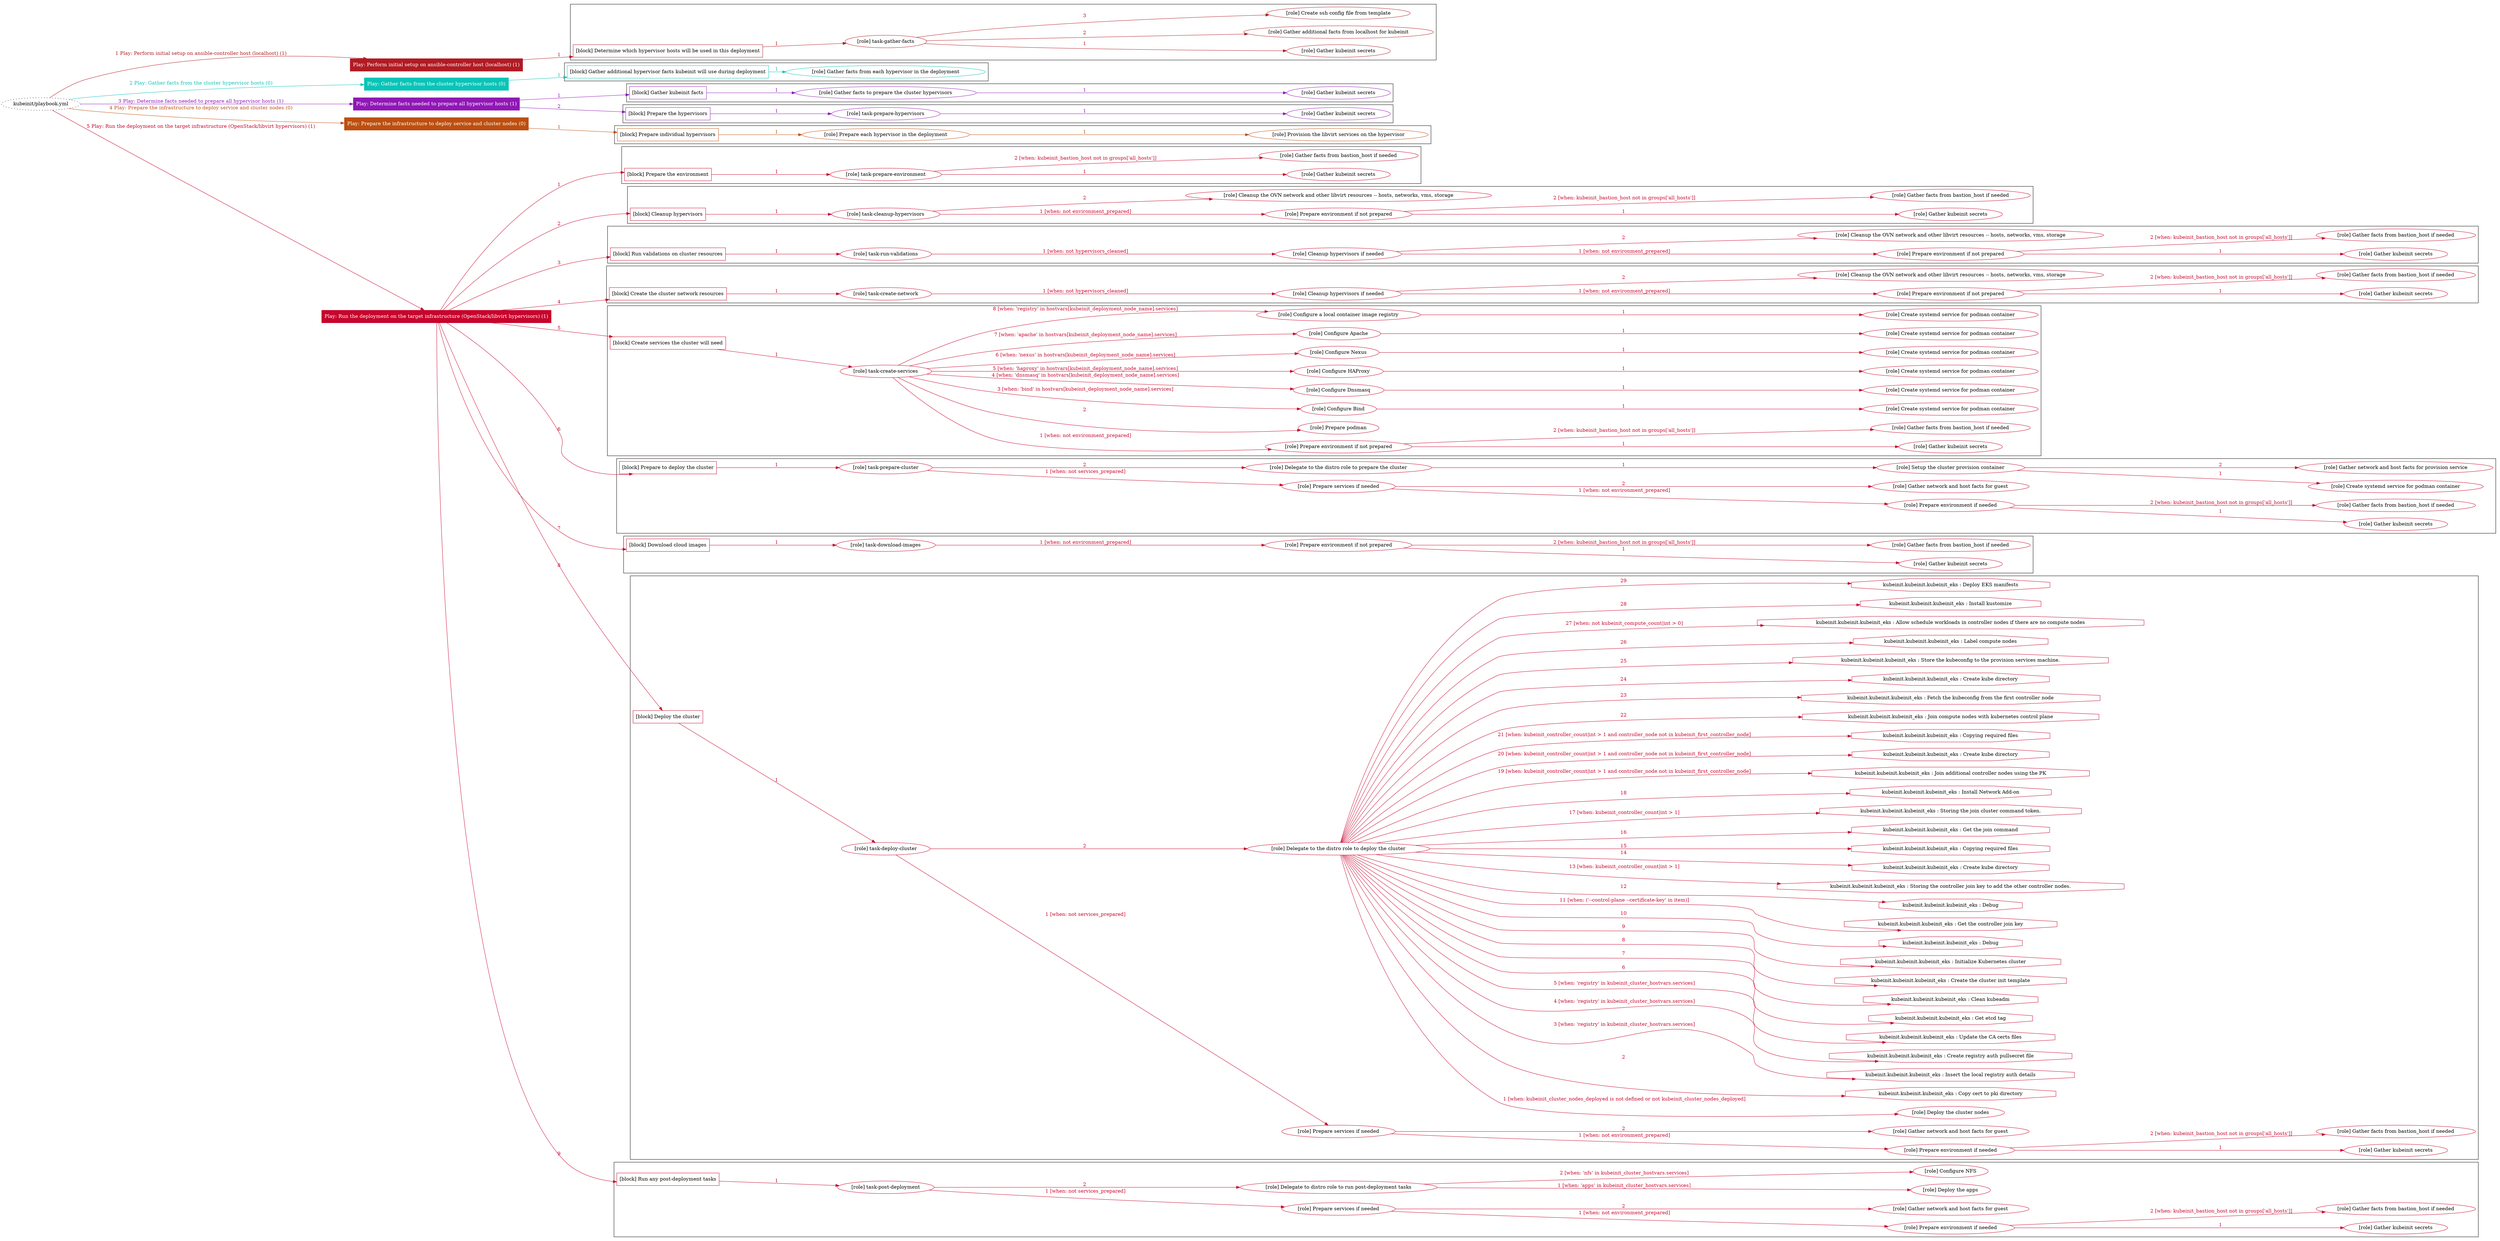 digraph {
	graph [concentrate=true ordering=in rankdir=LR ratio=fill]
	edge [esep=5 sep=10]
	"kubeinit/playbook.yml" [URL="/home/runner/work/kubeinit/kubeinit/kubeinit/playbook.yml" id=playbook_8a0c01ff style=dotted]
	"kubeinit/playbook.yml" -> play_ac64306d [label="1 Play: Perform initial setup on ansible-controller host (localhost) (1)" color="#b11b23" fontcolor="#b11b23" id=edge_play_ac64306d labeltooltip="1 Play: Perform initial setup on ansible-controller host (localhost) (1)" tooltip="1 Play: Perform initial setup on ansible-controller host (localhost) (1)"]
	subgraph "Play: Perform initial setup on ansible-controller host (localhost) (1)" {
		play_ac64306d [label="Play: Perform initial setup on ansible-controller host (localhost) (1)" URL="/home/runner/work/kubeinit/kubeinit/kubeinit/playbook.yml" color="#b11b23" fontcolor="#ffffff" id=play_ac64306d shape=box style=filled tooltip=localhost]
		play_ac64306d -> block_f93f4c91 [label=1 color="#b11b23" fontcolor="#b11b23" id=edge_block_f93f4c91 labeltooltip=1 tooltip=1]
		subgraph cluster_block_f93f4c91 {
			block_f93f4c91 [label="[block] Determine which hypervisor hosts will be used in this deployment" URL="/home/runner/work/kubeinit/kubeinit/kubeinit/playbook.yml" color="#b11b23" id=block_f93f4c91 labeltooltip="Determine which hypervisor hosts will be used in this deployment" shape=box tooltip="Determine which hypervisor hosts will be used in this deployment"]
			block_f93f4c91 -> role_272121a4 [label="1 " color="#b11b23" fontcolor="#b11b23" id=edge_role_272121a4 labeltooltip="1 " tooltip="1 "]
			subgraph "task-gather-facts" {
				role_272121a4 [label="[role] task-gather-facts" URL="/home/runner/work/kubeinit/kubeinit/kubeinit/playbook.yml" color="#b11b23" id=role_272121a4 tooltip="task-gather-facts"]
				role_272121a4 -> role_e392c121 [label="1 " color="#b11b23" fontcolor="#b11b23" id=edge_role_e392c121 labeltooltip="1 " tooltip="1 "]
				subgraph "Gather kubeinit secrets" {
					role_e392c121 [label="[role] Gather kubeinit secrets" URL="/home/runner/.ansible/collections/ansible_collections/kubeinit/kubeinit/roles/kubeinit_prepare/tasks/build_hypervisors_group.yml" color="#b11b23" id=role_e392c121 tooltip="Gather kubeinit secrets"]
				}
				role_272121a4 -> role_73c4e6f6 [label="2 " color="#b11b23" fontcolor="#b11b23" id=edge_role_73c4e6f6 labeltooltip="2 " tooltip="2 "]
				subgraph "Gather additional facts from localhost for kubeinit" {
					role_73c4e6f6 [label="[role] Gather additional facts from localhost for kubeinit" URL="/home/runner/.ansible/collections/ansible_collections/kubeinit/kubeinit/roles/kubeinit_prepare/tasks/build_hypervisors_group.yml" color="#b11b23" id=role_73c4e6f6 tooltip="Gather additional facts from localhost for kubeinit"]
				}
				role_272121a4 -> role_67092cda [label="3 " color="#b11b23" fontcolor="#b11b23" id=edge_role_67092cda labeltooltip="3 " tooltip="3 "]
				subgraph "Create ssh config file from template" {
					role_67092cda [label="[role] Create ssh config file from template" URL="/home/runner/.ansible/collections/ansible_collections/kubeinit/kubeinit/roles/kubeinit_prepare/tasks/build_hypervisors_group.yml" color="#b11b23" id=role_67092cda tooltip="Create ssh config file from template"]
				}
			}
		}
	}
	"kubeinit/playbook.yml" -> play_1fff9121 [label="2 Play: Gather facts from the cluster hypervisor hosts (0)" color="#08c4b7" fontcolor="#08c4b7" id=edge_play_1fff9121 labeltooltip="2 Play: Gather facts from the cluster hypervisor hosts (0)" tooltip="2 Play: Gather facts from the cluster hypervisor hosts (0)"]
	subgraph "Play: Gather facts from the cluster hypervisor hosts (0)" {
		play_1fff9121 [label="Play: Gather facts from the cluster hypervisor hosts (0)" URL="/home/runner/work/kubeinit/kubeinit/kubeinit/playbook.yml" color="#08c4b7" fontcolor="#ffffff" id=play_1fff9121 shape=box style=filled tooltip="Play: Gather facts from the cluster hypervisor hosts (0)"]
		play_1fff9121 -> block_ad05b2bd [label=1 color="#08c4b7" fontcolor="#08c4b7" id=edge_block_ad05b2bd labeltooltip=1 tooltip=1]
		subgraph cluster_block_ad05b2bd {
			block_ad05b2bd [label="[block] Gather additional hypervisor facts kubeinit will use during deployment" URL="/home/runner/work/kubeinit/kubeinit/kubeinit/playbook.yml" color="#08c4b7" id=block_ad05b2bd labeltooltip="Gather additional hypervisor facts kubeinit will use during deployment" shape=box tooltip="Gather additional hypervisor facts kubeinit will use during deployment"]
			block_ad05b2bd -> role_635711ac [label="1 " color="#08c4b7" fontcolor="#08c4b7" id=edge_role_635711ac labeltooltip="1 " tooltip="1 "]
			subgraph "Gather facts from each hypervisor in the deployment" {
				role_635711ac [label="[role] Gather facts from each hypervisor in the deployment" URL="/home/runner/work/kubeinit/kubeinit/kubeinit/playbook.yml" color="#08c4b7" id=role_635711ac tooltip="Gather facts from each hypervisor in the deployment"]
			}
		}
	}
	"kubeinit/playbook.yml" -> play_24fb2732 [label="3 Play: Determine facts needed to prepare all hypervisor hosts (1)" color="#9017b5" fontcolor="#9017b5" id=edge_play_24fb2732 labeltooltip="3 Play: Determine facts needed to prepare all hypervisor hosts (1)" tooltip="3 Play: Determine facts needed to prepare all hypervisor hosts (1)"]
	subgraph "Play: Determine facts needed to prepare all hypervisor hosts (1)" {
		play_24fb2732 [label="Play: Determine facts needed to prepare all hypervisor hosts (1)" URL="/home/runner/work/kubeinit/kubeinit/kubeinit/playbook.yml" color="#9017b5" fontcolor="#ffffff" id=play_24fb2732 shape=box style=filled tooltip=localhost]
		play_24fb2732 -> block_e31a1816 [label=1 color="#9017b5" fontcolor="#9017b5" id=edge_block_e31a1816 labeltooltip=1 tooltip=1]
		subgraph cluster_block_e31a1816 {
			block_e31a1816 [label="[block] Gather kubeinit facts" URL="/home/runner/work/kubeinit/kubeinit/kubeinit/playbook.yml" color="#9017b5" id=block_e31a1816 labeltooltip="Gather kubeinit facts" shape=box tooltip="Gather kubeinit facts"]
			block_e31a1816 -> role_581c0198 [label="1 " color="#9017b5" fontcolor="#9017b5" id=edge_role_581c0198 labeltooltip="1 " tooltip="1 "]
			subgraph "Gather facts to prepare the cluster hypervisors" {
				role_581c0198 [label="[role] Gather facts to prepare the cluster hypervisors" URL="/home/runner/work/kubeinit/kubeinit/kubeinit/playbook.yml" color="#9017b5" id=role_581c0198 tooltip="Gather facts to prepare the cluster hypervisors"]
				role_581c0198 -> role_6989bdc1 [label="1 " color="#9017b5" fontcolor="#9017b5" id=edge_role_6989bdc1 labeltooltip="1 " tooltip="1 "]
				subgraph "Gather kubeinit secrets" {
					role_6989bdc1 [label="[role] Gather kubeinit secrets" URL="/home/runner/.ansible/collections/ansible_collections/kubeinit/kubeinit/roles/kubeinit_prepare/tasks/gather_kubeinit_facts.yml" color="#9017b5" id=role_6989bdc1 tooltip="Gather kubeinit secrets"]
				}
			}
		}
		play_24fb2732 -> block_2681b7e6 [label=2 color="#9017b5" fontcolor="#9017b5" id=edge_block_2681b7e6 labeltooltip=2 tooltip=2]
		subgraph cluster_block_2681b7e6 {
			block_2681b7e6 [label="[block] Prepare the hypervisors" URL="/home/runner/work/kubeinit/kubeinit/kubeinit/playbook.yml" color="#9017b5" id=block_2681b7e6 labeltooltip="Prepare the hypervisors" shape=box tooltip="Prepare the hypervisors"]
			block_2681b7e6 -> role_cddbbaad [label="1 " color="#9017b5" fontcolor="#9017b5" id=edge_role_cddbbaad labeltooltip="1 " tooltip="1 "]
			subgraph "task-prepare-hypervisors" {
				role_cddbbaad [label="[role] task-prepare-hypervisors" URL="/home/runner/work/kubeinit/kubeinit/kubeinit/playbook.yml" color="#9017b5" id=role_cddbbaad tooltip="task-prepare-hypervisors"]
				role_cddbbaad -> role_6e7a6f3c [label="1 " color="#9017b5" fontcolor="#9017b5" id=edge_role_6e7a6f3c labeltooltip="1 " tooltip="1 "]
				subgraph "Gather kubeinit secrets" {
					role_6e7a6f3c [label="[role] Gather kubeinit secrets" URL="/home/runner/.ansible/collections/ansible_collections/kubeinit/kubeinit/roles/kubeinit_prepare/tasks/gather_kubeinit_facts.yml" color="#9017b5" id=role_6e7a6f3c tooltip="Gather kubeinit secrets"]
				}
			}
		}
	}
	"kubeinit/playbook.yml" -> play_9d955bff [label="4 Play: Prepare the infrastructure to deploy service and cluster nodes (0)" color="#bc4f10" fontcolor="#bc4f10" id=edge_play_9d955bff labeltooltip="4 Play: Prepare the infrastructure to deploy service and cluster nodes (0)" tooltip="4 Play: Prepare the infrastructure to deploy service and cluster nodes (0)"]
	subgraph "Play: Prepare the infrastructure to deploy service and cluster nodes (0)" {
		play_9d955bff [label="Play: Prepare the infrastructure to deploy service and cluster nodes (0)" URL="/home/runner/work/kubeinit/kubeinit/kubeinit/playbook.yml" color="#bc4f10" fontcolor="#ffffff" id=play_9d955bff shape=box style=filled tooltip="Play: Prepare the infrastructure to deploy service and cluster nodes (0)"]
		play_9d955bff -> block_90864df0 [label=1 color="#bc4f10" fontcolor="#bc4f10" id=edge_block_90864df0 labeltooltip=1 tooltip=1]
		subgraph cluster_block_90864df0 {
			block_90864df0 [label="[block] Prepare individual hypervisors" URL="/home/runner/work/kubeinit/kubeinit/kubeinit/playbook.yml" color="#bc4f10" id=block_90864df0 labeltooltip="Prepare individual hypervisors" shape=box tooltip="Prepare individual hypervisors"]
			block_90864df0 -> role_69121a82 [label="1 " color="#bc4f10" fontcolor="#bc4f10" id=edge_role_69121a82 labeltooltip="1 " tooltip="1 "]
			subgraph "Prepare each hypervisor in the deployment" {
				role_69121a82 [label="[role] Prepare each hypervisor in the deployment" URL="/home/runner/work/kubeinit/kubeinit/kubeinit/playbook.yml" color="#bc4f10" id=role_69121a82 tooltip="Prepare each hypervisor in the deployment"]
				role_69121a82 -> role_a3918fe7 [label="1 " color="#bc4f10" fontcolor="#bc4f10" id=edge_role_a3918fe7 labeltooltip="1 " tooltip="1 "]
				subgraph "Provision the libvirt services on the hypervisor" {
					role_a3918fe7 [label="[role] Provision the libvirt services on the hypervisor" URL="/home/runner/.ansible/collections/ansible_collections/kubeinit/kubeinit/roles/kubeinit_prepare/tasks/prepare_hypervisor.yml" color="#bc4f10" id=role_a3918fe7 tooltip="Provision the libvirt services on the hypervisor"]
				}
			}
		}
	}
	"kubeinit/playbook.yml" -> play_ae43c7ab [label="5 Play: Run the deployment on the target infrastructure (OpenStack/libvirt hypervisors) (1)" color="#c8042c" fontcolor="#c8042c" id=edge_play_ae43c7ab labeltooltip="5 Play: Run the deployment on the target infrastructure (OpenStack/libvirt hypervisors) (1)" tooltip="5 Play: Run the deployment on the target infrastructure (OpenStack/libvirt hypervisors) (1)"]
	subgraph "Play: Run the deployment on the target infrastructure (OpenStack/libvirt hypervisors) (1)" {
		play_ae43c7ab [label="Play: Run the deployment on the target infrastructure (OpenStack/libvirt hypervisors) (1)" URL="/home/runner/work/kubeinit/kubeinit/kubeinit/playbook.yml" color="#c8042c" fontcolor="#ffffff" id=play_ae43c7ab shape=box style=filled tooltip=localhost]
		play_ae43c7ab -> block_35a18fcc [label=1 color="#c8042c" fontcolor="#c8042c" id=edge_block_35a18fcc labeltooltip=1 tooltip=1]
		subgraph cluster_block_35a18fcc {
			block_35a18fcc [label="[block] Prepare the environment" URL="/home/runner/work/kubeinit/kubeinit/kubeinit/playbook.yml" color="#c8042c" id=block_35a18fcc labeltooltip="Prepare the environment" shape=box tooltip="Prepare the environment"]
			block_35a18fcc -> role_df97fa6e [label="1 " color="#c8042c" fontcolor="#c8042c" id=edge_role_df97fa6e labeltooltip="1 " tooltip="1 "]
			subgraph "task-prepare-environment" {
				role_df97fa6e [label="[role] task-prepare-environment" URL="/home/runner/work/kubeinit/kubeinit/kubeinit/playbook.yml" color="#c8042c" id=role_df97fa6e tooltip="task-prepare-environment"]
				role_df97fa6e -> role_0f93171b [label="1 " color="#c8042c" fontcolor="#c8042c" id=edge_role_0f93171b labeltooltip="1 " tooltip="1 "]
				subgraph "Gather kubeinit secrets" {
					role_0f93171b [label="[role] Gather kubeinit secrets" URL="/home/runner/.ansible/collections/ansible_collections/kubeinit/kubeinit/roles/kubeinit_prepare/tasks/gather_kubeinit_facts.yml" color="#c8042c" id=role_0f93171b tooltip="Gather kubeinit secrets"]
				}
				role_df97fa6e -> role_9f73b1a0 [label="2 [when: kubeinit_bastion_host not in groups['all_hosts']]" color="#c8042c" fontcolor="#c8042c" id=edge_role_9f73b1a0 labeltooltip="2 [when: kubeinit_bastion_host not in groups['all_hosts']]" tooltip="2 [when: kubeinit_bastion_host not in groups['all_hosts']]"]
				subgraph "Gather facts from bastion_host if needed" {
					role_9f73b1a0 [label="[role] Gather facts from bastion_host if needed" URL="/home/runner/.ansible/collections/ansible_collections/kubeinit/kubeinit/roles/kubeinit_prepare/tasks/main.yml" color="#c8042c" id=role_9f73b1a0 tooltip="Gather facts from bastion_host if needed"]
				}
			}
		}
		play_ae43c7ab -> block_1bcf4d0d [label=2 color="#c8042c" fontcolor="#c8042c" id=edge_block_1bcf4d0d labeltooltip=2 tooltip=2]
		subgraph cluster_block_1bcf4d0d {
			block_1bcf4d0d [label="[block] Cleanup hypervisors" URL="/home/runner/work/kubeinit/kubeinit/kubeinit/playbook.yml" color="#c8042c" id=block_1bcf4d0d labeltooltip="Cleanup hypervisors" shape=box tooltip="Cleanup hypervisors"]
			block_1bcf4d0d -> role_777d3958 [label="1 " color="#c8042c" fontcolor="#c8042c" id=edge_role_777d3958 labeltooltip="1 " tooltip="1 "]
			subgraph "task-cleanup-hypervisors" {
				role_777d3958 [label="[role] task-cleanup-hypervisors" URL="/home/runner/work/kubeinit/kubeinit/kubeinit/playbook.yml" color="#c8042c" id=role_777d3958 tooltip="task-cleanup-hypervisors"]
				role_777d3958 -> role_c4d0590e [label="1 [when: not environment_prepared]" color="#c8042c" fontcolor="#c8042c" id=edge_role_c4d0590e labeltooltip="1 [when: not environment_prepared]" tooltip="1 [when: not environment_prepared]"]
				subgraph "Prepare environment if not prepared" {
					role_c4d0590e [label="[role] Prepare environment if not prepared" URL="/home/runner/.ansible/collections/ansible_collections/kubeinit/kubeinit/roles/kubeinit_libvirt/tasks/cleanup_hypervisors.yml" color="#c8042c" id=role_c4d0590e tooltip="Prepare environment if not prepared"]
					role_c4d0590e -> role_d1e2aa79 [label="1 " color="#c8042c" fontcolor="#c8042c" id=edge_role_d1e2aa79 labeltooltip="1 " tooltip="1 "]
					subgraph "Gather kubeinit secrets" {
						role_d1e2aa79 [label="[role] Gather kubeinit secrets" URL="/home/runner/.ansible/collections/ansible_collections/kubeinit/kubeinit/roles/kubeinit_prepare/tasks/gather_kubeinit_facts.yml" color="#c8042c" id=role_d1e2aa79 tooltip="Gather kubeinit secrets"]
					}
					role_c4d0590e -> role_4c5ee1ae [label="2 [when: kubeinit_bastion_host not in groups['all_hosts']]" color="#c8042c" fontcolor="#c8042c" id=edge_role_4c5ee1ae labeltooltip="2 [when: kubeinit_bastion_host not in groups['all_hosts']]" tooltip="2 [when: kubeinit_bastion_host not in groups['all_hosts']]"]
					subgraph "Gather facts from bastion_host if needed" {
						role_4c5ee1ae [label="[role] Gather facts from bastion_host if needed" URL="/home/runner/.ansible/collections/ansible_collections/kubeinit/kubeinit/roles/kubeinit_prepare/tasks/main.yml" color="#c8042c" id=role_4c5ee1ae tooltip="Gather facts from bastion_host if needed"]
					}
				}
				role_777d3958 -> role_1f3f35df [label="2 " color="#c8042c" fontcolor="#c8042c" id=edge_role_1f3f35df labeltooltip="2 " tooltip="2 "]
				subgraph "Cleanup the OVN network and other libvirt resources -- hosts, networks, vms, storage" {
					role_1f3f35df [label="[role] Cleanup the OVN network and other libvirt resources -- hosts, networks, vms, storage" URL="/home/runner/.ansible/collections/ansible_collections/kubeinit/kubeinit/roles/kubeinit_libvirt/tasks/cleanup_hypervisors.yml" color="#c8042c" id=role_1f3f35df tooltip="Cleanup the OVN network and other libvirt resources -- hosts, networks, vms, storage"]
				}
			}
		}
		play_ae43c7ab -> block_de0a4bfa [label=3 color="#c8042c" fontcolor="#c8042c" id=edge_block_de0a4bfa labeltooltip=3 tooltip=3]
		subgraph cluster_block_de0a4bfa {
			block_de0a4bfa [label="[block] Run validations on cluster resources" URL="/home/runner/work/kubeinit/kubeinit/kubeinit/playbook.yml" color="#c8042c" id=block_de0a4bfa labeltooltip="Run validations on cluster resources" shape=box tooltip="Run validations on cluster resources"]
			block_de0a4bfa -> role_45b7d89d [label="1 " color="#c8042c" fontcolor="#c8042c" id=edge_role_45b7d89d labeltooltip="1 " tooltip="1 "]
			subgraph "task-run-validations" {
				role_45b7d89d [label="[role] task-run-validations" URL="/home/runner/work/kubeinit/kubeinit/kubeinit/playbook.yml" color="#c8042c" id=role_45b7d89d tooltip="task-run-validations"]
				role_45b7d89d -> role_0db79c6f [label="1 [when: not hypervisors_cleaned]" color="#c8042c" fontcolor="#c8042c" id=edge_role_0db79c6f labeltooltip="1 [when: not hypervisors_cleaned]" tooltip="1 [when: not hypervisors_cleaned]"]
				subgraph "Cleanup hypervisors if needed" {
					role_0db79c6f [label="[role] Cleanup hypervisors if needed" URL="/home/runner/.ansible/collections/ansible_collections/kubeinit/kubeinit/roles/kubeinit_validations/tasks/main.yml" color="#c8042c" id=role_0db79c6f tooltip="Cleanup hypervisors if needed"]
					role_0db79c6f -> role_8bc0b2fd [label="1 [when: not environment_prepared]" color="#c8042c" fontcolor="#c8042c" id=edge_role_8bc0b2fd labeltooltip="1 [when: not environment_prepared]" tooltip="1 [when: not environment_prepared]"]
					subgraph "Prepare environment if not prepared" {
						role_8bc0b2fd [label="[role] Prepare environment if not prepared" URL="/home/runner/.ansible/collections/ansible_collections/kubeinit/kubeinit/roles/kubeinit_libvirt/tasks/cleanup_hypervisors.yml" color="#c8042c" id=role_8bc0b2fd tooltip="Prepare environment if not prepared"]
						role_8bc0b2fd -> role_5ceaaaac [label="1 " color="#c8042c" fontcolor="#c8042c" id=edge_role_5ceaaaac labeltooltip="1 " tooltip="1 "]
						subgraph "Gather kubeinit secrets" {
							role_5ceaaaac [label="[role] Gather kubeinit secrets" URL="/home/runner/.ansible/collections/ansible_collections/kubeinit/kubeinit/roles/kubeinit_prepare/tasks/gather_kubeinit_facts.yml" color="#c8042c" id=role_5ceaaaac tooltip="Gather kubeinit secrets"]
						}
						role_8bc0b2fd -> role_6667997b [label="2 [when: kubeinit_bastion_host not in groups['all_hosts']]" color="#c8042c" fontcolor="#c8042c" id=edge_role_6667997b labeltooltip="2 [when: kubeinit_bastion_host not in groups['all_hosts']]" tooltip="2 [when: kubeinit_bastion_host not in groups['all_hosts']]"]
						subgraph "Gather facts from bastion_host if needed" {
							role_6667997b [label="[role] Gather facts from bastion_host if needed" URL="/home/runner/.ansible/collections/ansible_collections/kubeinit/kubeinit/roles/kubeinit_prepare/tasks/main.yml" color="#c8042c" id=role_6667997b tooltip="Gather facts from bastion_host if needed"]
						}
					}
					role_0db79c6f -> role_3f649b14 [label="2 " color="#c8042c" fontcolor="#c8042c" id=edge_role_3f649b14 labeltooltip="2 " tooltip="2 "]
					subgraph "Cleanup the OVN network and other libvirt resources -- hosts, networks, vms, storage" {
						role_3f649b14 [label="[role] Cleanup the OVN network and other libvirt resources -- hosts, networks, vms, storage" URL="/home/runner/.ansible/collections/ansible_collections/kubeinit/kubeinit/roles/kubeinit_libvirt/tasks/cleanup_hypervisors.yml" color="#c8042c" id=role_3f649b14 tooltip="Cleanup the OVN network and other libvirt resources -- hosts, networks, vms, storage"]
					}
				}
			}
		}
		play_ae43c7ab -> block_7f4bd21e [label=4 color="#c8042c" fontcolor="#c8042c" id=edge_block_7f4bd21e labeltooltip=4 tooltip=4]
		subgraph cluster_block_7f4bd21e {
			block_7f4bd21e [label="[block] Create the cluster network resources" URL="/home/runner/work/kubeinit/kubeinit/kubeinit/playbook.yml" color="#c8042c" id=block_7f4bd21e labeltooltip="Create the cluster network resources" shape=box tooltip="Create the cluster network resources"]
			block_7f4bd21e -> role_d69c3440 [label="1 " color="#c8042c" fontcolor="#c8042c" id=edge_role_d69c3440 labeltooltip="1 " tooltip="1 "]
			subgraph "task-create-network" {
				role_d69c3440 [label="[role] task-create-network" URL="/home/runner/work/kubeinit/kubeinit/kubeinit/playbook.yml" color="#c8042c" id=role_d69c3440 tooltip="task-create-network"]
				role_d69c3440 -> role_f1397757 [label="1 [when: not hypervisors_cleaned]" color="#c8042c" fontcolor="#c8042c" id=edge_role_f1397757 labeltooltip="1 [when: not hypervisors_cleaned]" tooltip="1 [when: not hypervisors_cleaned]"]
				subgraph "Cleanup hypervisors if needed" {
					role_f1397757 [label="[role] Cleanup hypervisors if needed" URL="/home/runner/.ansible/collections/ansible_collections/kubeinit/kubeinit/roles/kubeinit_libvirt/tasks/create_network.yml" color="#c8042c" id=role_f1397757 tooltip="Cleanup hypervisors if needed"]
					role_f1397757 -> role_57409a00 [label="1 [when: not environment_prepared]" color="#c8042c" fontcolor="#c8042c" id=edge_role_57409a00 labeltooltip="1 [when: not environment_prepared]" tooltip="1 [when: not environment_prepared]"]
					subgraph "Prepare environment if not prepared" {
						role_57409a00 [label="[role] Prepare environment if not prepared" URL="/home/runner/.ansible/collections/ansible_collections/kubeinit/kubeinit/roles/kubeinit_libvirt/tasks/cleanup_hypervisors.yml" color="#c8042c" id=role_57409a00 tooltip="Prepare environment if not prepared"]
						role_57409a00 -> role_96d93441 [label="1 " color="#c8042c" fontcolor="#c8042c" id=edge_role_96d93441 labeltooltip="1 " tooltip="1 "]
						subgraph "Gather kubeinit secrets" {
							role_96d93441 [label="[role] Gather kubeinit secrets" URL="/home/runner/.ansible/collections/ansible_collections/kubeinit/kubeinit/roles/kubeinit_prepare/tasks/gather_kubeinit_facts.yml" color="#c8042c" id=role_96d93441 tooltip="Gather kubeinit secrets"]
						}
						role_57409a00 -> role_8b85cfe8 [label="2 [when: kubeinit_bastion_host not in groups['all_hosts']]" color="#c8042c" fontcolor="#c8042c" id=edge_role_8b85cfe8 labeltooltip="2 [when: kubeinit_bastion_host not in groups['all_hosts']]" tooltip="2 [when: kubeinit_bastion_host not in groups['all_hosts']]"]
						subgraph "Gather facts from bastion_host if needed" {
							role_8b85cfe8 [label="[role] Gather facts from bastion_host if needed" URL="/home/runner/.ansible/collections/ansible_collections/kubeinit/kubeinit/roles/kubeinit_prepare/tasks/main.yml" color="#c8042c" id=role_8b85cfe8 tooltip="Gather facts from bastion_host if needed"]
						}
					}
					role_f1397757 -> role_519edcaf [label="2 " color="#c8042c" fontcolor="#c8042c" id=edge_role_519edcaf labeltooltip="2 " tooltip="2 "]
					subgraph "Cleanup the OVN network and other libvirt resources -- hosts, networks, vms, storage" {
						role_519edcaf [label="[role] Cleanup the OVN network and other libvirt resources -- hosts, networks, vms, storage" URL="/home/runner/.ansible/collections/ansible_collections/kubeinit/kubeinit/roles/kubeinit_libvirt/tasks/cleanup_hypervisors.yml" color="#c8042c" id=role_519edcaf tooltip="Cleanup the OVN network and other libvirt resources -- hosts, networks, vms, storage"]
					}
				}
			}
		}
		play_ae43c7ab -> block_c3878630 [label=5 color="#c8042c" fontcolor="#c8042c" id=edge_block_c3878630 labeltooltip=5 tooltip=5]
		subgraph cluster_block_c3878630 {
			block_c3878630 [label="[block] Create services the cluster will need" URL="/home/runner/work/kubeinit/kubeinit/kubeinit/playbook.yml" color="#c8042c" id=block_c3878630 labeltooltip="Create services the cluster will need" shape=box tooltip="Create services the cluster will need"]
			block_c3878630 -> role_c2ff5958 [label="1 " color="#c8042c" fontcolor="#c8042c" id=edge_role_c2ff5958 labeltooltip="1 " tooltip="1 "]
			subgraph "task-create-services" {
				role_c2ff5958 [label="[role] task-create-services" URL="/home/runner/work/kubeinit/kubeinit/kubeinit/playbook.yml" color="#c8042c" id=role_c2ff5958 tooltip="task-create-services"]
				role_c2ff5958 -> role_156b5f3b [label="1 [when: not environment_prepared]" color="#c8042c" fontcolor="#c8042c" id=edge_role_156b5f3b labeltooltip="1 [when: not environment_prepared]" tooltip="1 [when: not environment_prepared]"]
				subgraph "Prepare environment if not prepared" {
					role_156b5f3b [label="[role] Prepare environment if not prepared" URL="/home/runner/.ansible/collections/ansible_collections/kubeinit/kubeinit/roles/kubeinit_services/tasks/main.yml" color="#c8042c" id=role_156b5f3b tooltip="Prepare environment if not prepared"]
					role_156b5f3b -> role_6571fc20 [label="1 " color="#c8042c" fontcolor="#c8042c" id=edge_role_6571fc20 labeltooltip="1 " tooltip="1 "]
					subgraph "Gather kubeinit secrets" {
						role_6571fc20 [label="[role] Gather kubeinit secrets" URL="/home/runner/.ansible/collections/ansible_collections/kubeinit/kubeinit/roles/kubeinit_prepare/tasks/gather_kubeinit_facts.yml" color="#c8042c" id=role_6571fc20 tooltip="Gather kubeinit secrets"]
					}
					role_156b5f3b -> role_11af5bd9 [label="2 [when: kubeinit_bastion_host not in groups['all_hosts']]" color="#c8042c" fontcolor="#c8042c" id=edge_role_11af5bd9 labeltooltip="2 [when: kubeinit_bastion_host not in groups['all_hosts']]" tooltip="2 [when: kubeinit_bastion_host not in groups['all_hosts']]"]
					subgraph "Gather facts from bastion_host if needed" {
						role_11af5bd9 [label="[role] Gather facts from bastion_host if needed" URL="/home/runner/.ansible/collections/ansible_collections/kubeinit/kubeinit/roles/kubeinit_prepare/tasks/main.yml" color="#c8042c" id=role_11af5bd9 tooltip="Gather facts from bastion_host if needed"]
					}
				}
				role_c2ff5958 -> role_5c77404b [label="2 " color="#c8042c" fontcolor="#c8042c" id=edge_role_5c77404b labeltooltip="2 " tooltip="2 "]
				subgraph "Prepare podman" {
					role_5c77404b [label="[role] Prepare podman" URL="/home/runner/.ansible/collections/ansible_collections/kubeinit/kubeinit/roles/kubeinit_services/tasks/00_create_service_pod.yml" color="#c8042c" id=role_5c77404b tooltip="Prepare podman"]
				}
				role_c2ff5958 -> role_9c3ad178 [label="3 [when: 'bind' in hostvars[kubeinit_deployment_node_name].services]" color="#c8042c" fontcolor="#c8042c" id=edge_role_9c3ad178 labeltooltip="3 [when: 'bind' in hostvars[kubeinit_deployment_node_name].services]" tooltip="3 [when: 'bind' in hostvars[kubeinit_deployment_node_name].services]"]
				subgraph "Configure Bind" {
					role_9c3ad178 [label="[role] Configure Bind" URL="/home/runner/.ansible/collections/ansible_collections/kubeinit/kubeinit/roles/kubeinit_services/tasks/start_services_containers.yml" color="#c8042c" id=role_9c3ad178 tooltip="Configure Bind"]
					role_9c3ad178 -> role_43dc6c0f [label="1 " color="#c8042c" fontcolor="#c8042c" id=edge_role_43dc6c0f labeltooltip="1 " tooltip="1 "]
					subgraph "Create systemd service for podman container" {
						role_43dc6c0f [label="[role] Create systemd service for podman container" URL="/home/runner/.ansible/collections/ansible_collections/kubeinit/kubeinit/roles/kubeinit_bind/tasks/main.yml" color="#c8042c" id=role_43dc6c0f tooltip="Create systemd service for podman container"]
					}
				}
				role_c2ff5958 -> role_26aef573 [label="4 [when: 'dnsmasq' in hostvars[kubeinit_deployment_node_name].services]" color="#c8042c" fontcolor="#c8042c" id=edge_role_26aef573 labeltooltip="4 [when: 'dnsmasq' in hostvars[kubeinit_deployment_node_name].services]" tooltip="4 [when: 'dnsmasq' in hostvars[kubeinit_deployment_node_name].services]"]
				subgraph "Configure Dnsmasq" {
					role_26aef573 [label="[role] Configure Dnsmasq" URL="/home/runner/.ansible/collections/ansible_collections/kubeinit/kubeinit/roles/kubeinit_services/tasks/start_services_containers.yml" color="#c8042c" id=role_26aef573 tooltip="Configure Dnsmasq"]
					role_26aef573 -> role_4def44c9 [label="1 " color="#c8042c" fontcolor="#c8042c" id=edge_role_4def44c9 labeltooltip="1 " tooltip="1 "]
					subgraph "Create systemd service for podman container" {
						role_4def44c9 [label="[role] Create systemd service for podman container" URL="/home/runner/.ansible/collections/ansible_collections/kubeinit/kubeinit/roles/kubeinit_dnsmasq/tasks/main.yml" color="#c8042c" id=role_4def44c9 tooltip="Create systemd service for podman container"]
					}
				}
				role_c2ff5958 -> role_880e4334 [label="5 [when: 'haproxy' in hostvars[kubeinit_deployment_node_name].services]" color="#c8042c" fontcolor="#c8042c" id=edge_role_880e4334 labeltooltip="5 [when: 'haproxy' in hostvars[kubeinit_deployment_node_name].services]" tooltip="5 [when: 'haproxy' in hostvars[kubeinit_deployment_node_name].services]"]
				subgraph "Configure HAProxy" {
					role_880e4334 [label="[role] Configure HAProxy" URL="/home/runner/.ansible/collections/ansible_collections/kubeinit/kubeinit/roles/kubeinit_services/tasks/start_services_containers.yml" color="#c8042c" id=role_880e4334 tooltip="Configure HAProxy"]
					role_880e4334 -> role_73798de3 [label="1 " color="#c8042c" fontcolor="#c8042c" id=edge_role_73798de3 labeltooltip="1 " tooltip="1 "]
					subgraph "Create systemd service for podman container" {
						role_73798de3 [label="[role] Create systemd service for podman container" URL="/home/runner/.ansible/collections/ansible_collections/kubeinit/kubeinit/roles/kubeinit_haproxy/tasks/main.yml" color="#c8042c" id=role_73798de3 tooltip="Create systemd service for podman container"]
					}
				}
				role_c2ff5958 -> role_b0846cbb [label="6 [when: 'nexus' in hostvars[kubeinit_deployment_node_name].services]" color="#c8042c" fontcolor="#c8042c" id=edge_role_b0846cbb labeltooltip="6 [when: 'nexus' in hostvars[kubeinit_deployment_node_name].services]" tooltip="6 [when: 'nexus' in hostvars[kubeinit_deployment_node_name].services]"]
				subgraph "Configure Nexus" {
					role_b0846cbb [label="[role] Configure Nexus" URL="/home/runner/.ansible/collections/ansible_collections/kubeinit/kubeinit/roles/kubeinit_services/tasks/start_services_containers.yml" color="#c8042c" id=role_b0846cbb tooltip="Configure Nexus"]
					role_b0846cbb -> role_5301be0d [label="1 " color="#c8042c" fontcolor="#c8042c" id=edge_role_5301be0d labeltooltip="1 " tooltip="1 "]
					subgraph "Create systemd service for podman container" {
						role_5301be0d [label="[role] Create systemd service for podman container" URL="/home/runner/.ansible/collections/ansible_collections/kubeinit/kubeinit/roles/kubeinit_nexus/tasks/main.yml" color="#c8042c" id=role_5301be0d tooltip="Create systemd service for podman container"]
					}
				}
				role_c2ff5958 -> role_9459ee3e [label="7 [when: 'apache' in hostvars[kubeinit_deployment_node_name].services]" color="#c8042c" fontcolor="#c8042c" id=edge_role_9459ee3e labeltooltip="7 [when: 'apache' in hostvars[kubeinit_deployment_node_name].services]" tooltip="7 [when: 'apache' in hostvars[kubeinit_deployment_node_name].services]"]
				subgraph "Configure Apache" {
					role_9459ee3e [label="[role] Configure Apache" URL="/home/runner/.ansible/collections/ansible_collections/kubeinit/kubeinit/roles/kubeinit_services/tasks/start_services_containers.yml" color="#c8042c" id=role_9459ee3e tooltip="Configure Apache"]
					role_9459ee3e -> role_764be85a [label="1 " color="#c8042c" fontcolor="#c8042c" id=edge_role_764be85a labeltooltip="1 " tooltip="1 "]
					subgraph "Create systemd service for podman container" {
						role_764be85a [label="[role] Create systemd service for podman container" URL="/home/runner/.ansible/collections/ansible_collections/kubeinit/kubeinit/roles/kubeinit_apache/tasks/main.yml" color="#c8042c" id=role_764be85a tooltip="Create systemd service for podman container"]
					}
				}
				role_c2ff5958 -> role_2f9d672e [label="8 [when: 'registry' in hostvars[kubeinit_deployment_node_name].services]" color="#c8042c" fontcolor="#c8042c" id=edge_role_2f9d672e labeltooltip="8 [when: 'registry' in hostvars[kubeinit_deployment_node_name].services]" tooltip="8 [when: 'registry' in hostvars[kubeinit_deployment_node_name].services]"]
				subgraph "Configure a local container image registry" {
					role_2f9d672e [label="[role] Configure a local container image registry" URL="/home/runner/.ansible/collections/ansible_collections/kubeinit/kubeinit/roles/kubeinit_services/tasks/start_services_containers.yml" color="#c8042c" id=role_2f9d672e tooltip="Configure a local container image registry"]
					role_2f9d672e -> role_51a2490d [label="1 " color="#c8042c" fontcolor="#c8042c" id=edge_role_51a2490d labeltooltip="1 " tooltip="1 "]
					subgraph "Create systemd service for podman container" {
						role_51a2490d [label="[role] Create systemd service for podman container" URL="/home/runner/.ansible/collections/ansible_collections/kubeinit/kubeinit/roles/kubeinit_registry/tasks/main.yml" color="#c8042c" id=role_51a2490d tooltip="Create systemd service for podman container"]
					}
				}
			}
		}
		play_ae43c7ab -> block_52ec469f [label=6 color="#c8042c" fontcolor="#c8042c" id=edge_block_52ec469f labeltooltip=6 tooltip=6]
		subgraph cluster_block_52ec469f {
			block_52ec469f [label="[block] Prepare to deploy the cluster" URL="/home/runner/work/kubeinit/kubeinit/kubeinit/playbook.yml" color="#c8042c" id=block_52ec469f labeltooltip="Prepare to deploy the cluster" shape=box tooltip="Prepare to deploy the cluster"]
			block_52ec469f -> role_93432ea3 [label="1 " color="#c8042c" fontcolor="#c8042c" id=edge_role_93432ea3 labeltooltip="1 " tooltip="1 "]
			subgraph "task-prepare-cluster" {
				role_93432ea3 [label="[role] task-prepare-cluster" URL="/home/runner/work/kubeinit/kubeinit/kubeinit/playbook.yml" color="#c8042c" id=role_93432ea3 tooltip="task-prepare-cluster"]
				role_93432ea3 -> role_cff61988 [label="1 [when: not services_prepared]" color="#c8042c" fontcolor="#c8042c" id=edge_role_cff61988 labeltooltip="1 [when: not services_prepared]" tooltip="1 [when: not services_prepared]"]
				subgraph "Prepare services if needed" {
					role_cff61988 [label="[role] Prepare services if needed" URL="/home/runner/.ansible/collections/ansible_collections/kubeinit/kubeinit/roles/kubeinit_prepare/tasks/prepare_cluster.yml" color="#c8042c" id=role_cff61988 tooltip="Prepare services if needed"]
					role_cff61988 -> role_f48f0c0c [label="1 [when: not environment_prepared]" color="#c8042c" fontcolor="#c8042c" id=edge_role_f48f0c0c labeltooltip="1 [when: not environment_prepared]" tooltip="1 [when: not environment_prepared]"]
					subgraph "Prepare environment if needed" {
						role_f48f0c0c [label="[role] Prepare environment if needed" URL="/home/runner/.ansible/collections/ansible_collections/kubeinit/kubeinit/roles/kubeinit_services/tasks/prepare_services.yml" color="#c8042c" id=role_f48f0c0c tooltip="Prepare environment if needed"]
						role_f48f0c0c -> role_a0e1f03e [label="1 " color="#c8042c" fontcolor="#c8042c" id=edge_role_a0e1f03e labeltooltip="1 " tooltip="1 "]
						subgraph "Gather kubeinit secrets" {
							role_a0e1f03e [label="[role] Gather kubeinit secrets" URL="/home/runner/.ansible/collections/ansible_collections/kubeinit/kubeinit/roles/kubeinit_prepare/tasks/gather_kubeinit_facts.yml" color="#c8042c" id=role_a0e1f03e tooltip="Gather kubeinit secrets"]
						}
						role_f48f0c0c -> role_f2fef3f8 [label="2 [when: kubeinit_bastion_host not in groups['all_hosts']]" color="#c8042c" fontcolor="#c8042c" id=edge_role_f2fef3f8 labeltooltip="2 [when: kubeinit_bastion_host not in groups['all_hosts']]" tooltip="2 [when: kubeinit_bastion_host not in groups['all_hosts']]"]
						subgraph "Gather facts from bastion_host if needed" {
							role_f2fef3f8 [label="[role] Gather facts from bastion_host if needed" URL="/home/runner/.ansible/collections/ansible_collections/kubeinit/kubeinit/roles/kubeinit_prepare/tasks/main.yml" color="#c8042c" id=role_f2fef3f8 tooltip="Gather facts from bastion_host if needed"]
						}
					}
					role_cff61988 -> role_a3a393d1 [label="2 " color="#c8042c" fontcolor="#c8042c" id=edge_role_a3a393d1 labeltooltip="2 " tooltip="2 "]
					subgraph "Gather network and host facts for guest" {
						role_a3a393d1 [label="[role] Gather network and host facts for guest" URL="/home/runner/.ansible/collections/ansible_collections/kubeinit/kubeinit/roles/kubeinit_services/tasks/prepare_services.yml" color="#c8042c" id=role_a3a393d1 tooltip="Gather network and host facts for guest"]
					}
				}
				role_93432ea3 -> role_8b606d46 [label="2 " color="#c8042c" fontcolor="#c8042c" id=edge_role_8b606d46 labeltooltip="2 " tooltip="2 "]
				subgraph "Delegate to the distro role to prepare the cluster" {
					role_8b606d46 [label="[role] Delegate to the distro role to prepare the cluster" URL="/home/runner/.ansible/collections/ansible_collections/kubeinit/kubeinit/roles/kubeinit_prepare/tasks/prepare_cluster.yml" color="#c8042c" id=role_8b606d46 tooltip="Delegate to the distro role to prepare the cluster"]
					role_8b606d46 -> role_c6683f37 [label="1 " color="#c8042c" fontcolor="#c8042c" id=edge_role_c6683f37 labeltooltip="1 " tooltip="1 "]
					subgraph "Setup the cluster provision container" {
						role_c6683f37 [label="[role] Setup the cluster provision container" URL="/home/runner/.ansible/collections/ansible_collections/kubeinit/kubeinit/roles/kubeinit_eks/tasks/prepare_cluster.yml" color="#c8042c" id=role_c6683f37 tooltip="Setup the cluster provision container"]
						role_c6683f37 -> role_36d0f160 [label="1 " color="#c8042c" fontcolor="#c8042c" id=edge_role_36d0f160 labeltooltip="1 " tooltip="1 "]
						subgraph "Create systemd service for podman container" {
							role_36d0f160 [label="[role] Create systemd service for podman container" URL="/home/runner/.ansible/collections/ansible_collections/kubeinit/kubeinit/roles/kubeinit_services/tasks/create_provision_container.yml" color="#c8042c" id=role_36d0f160 tooltip="Create systemd service for podman container"]
						}
						role_c6683f37 -> role_0d452315 [label="2 " color="#c8042c" fontcolor="#c8042c" id=edge_role_0d452315 labeltooltip="2 " tooltip="2 "]
						subgraph "Gather network and host facts for provision service" {
							role_0d452315 [label="[role] Gather network and host facts for provision service" URL="/home/runner/.ansible/collections/ansible_collections/kubeinit/kubeinit/roles/kubeinit_services/tasks/create_provision_container.yml" color="#c8042c" id=role_0d452315 tooltip="Gather network and host facts for provision service"]
						}
					}
				}
			}
		}
		play_ae43c7ab -> block_91f382d3 [label=7 color="#c8042c" fontcolor="#c8042c" id=edge_block_91f382d3 labeltooltip=7 tooltip=7]
		subgraph cluster_block_91f382d3 {
			block_91f382d3 [label="[block] Download cloud images" URL="/home/runner/work/kubeinit/kubeinit/kubeinit/playbook.yml" color="#c8042c" id=block_91f382d3 labeltooltip="Download cloud images" shape=box tooltip="Download cloud images"]
			block_91f382d3 -> role_b1f175c4 [label="1 " color="#c8042c" fontcolor="#c8042c" id=edge_role_b1f175c4 labeltooltip="1 " tooltip="1 "]
			subgraph "task-download-images" {
				role_b1f175c4 [label="[role] task-download-images" URL="/home/runner/work/kubeinit/kubeinit/kubeinit/playbook.yml" color="#c8042c" id=role_b1f175c4 tooltip="task-download-images"]
				role_b1f175c4 -> role_972a55a6 [label="1 [when: not environment_prepared]" color="#c8042c" fontcolor="#c8042c" id=edge_role_972a55a6 labeltooltip="1 [when: not environment_prepared]" tooltip="1 [when: not environment_prepared]"]
				subgraph "Prepare environment if not prepared" {
					role_972a55a6 [label="[role] Prepare environment if not prepared" URL="/home/runner/.ansible/collections/ansible_collections/kubeinit/kubeinit/roles/kubeinit_libvirt/tasks/download_cloud_images.yml" color="#c8042c" id=role_972a55a6 tooltip="Prepare environment if not prepared"]
					role_972a55a6 -> role_9bfcaa47 [label="1 " color="#c8042c" fontcolor="#c8042c" id=edge_role_9bfcaa47 labeltooltip="1 " tooltip="1 "]
					subgraph "Gather kubeinit secrets" {
						role_9bfcaa47 [label="[role] Gather kubeinit secrets" URL="/home/runner/.ansible/collections/ansible_collections/kubeinit/kubeinit/roles/kubeinit_prepare/tasks/gather_kubeinit_facts.yml" color="#c8042c" id=role_9bfcaa47 tooltip="Gather kubeinit secrets"]
					}
					role_972a55a6 -> role_b272a83a [label="2 [when: kubeinit_bastion_host not in groups['all_hosts']]" color="#c8042c" fontcolor="#c8042c" id=edge_role_b272a83a labeltooltip="2 [when: kubeinit_bastion_host not in groups['all_hosts']]" tooltip="2 [when: kubeinit_bastion_host not in groups['all_hosts']]"]
					subgraph "Gather facts from bastion_host if needed" {
						role_b272a83a [label="[role] Gather facts from bastion_host if needed" URL="/home/runner/.ansible/collections/ansible_collections/kubeinit/kubeinit/roles/kubeinit_prepare/tasks/main.yml" color="#c8042c" id=role_b272a83a tooltip="Gather facts from bastion_host if needed"]
					}
				}
			}
		}
		play_ae43c7ab -> block_3eee55ce [label=8 color="#c8042c" fontcolor="#c8042c" id=edge_block_3eee55ce labeltooltip=8 tooltip=8]
		subgraph cluster_block_3eee55ce {
			block_3eee55ce [label="[block] Deploy the cluster" URL="/home/runner/work/kubeinit/kubeinit/kubeinit/playbook.yml" color="#c8042c" id=block_3eee55ce labeltooltip="Deploy the cluster" shape=box tooltip="Deploy the cluster"]
			block_3eee55ce -> role_a9f5e265 [label="1 " color="#c8042c" fontcolor="#c8042c" id=edge_role_a9f5e265 labeltooltip="1 " tooltip="1 "]
			subgraph "task-deploy-cluster" {
				role_a9f5e265 [label="[role] task-deploy-cluster" URL="/home/runner/work/kubeinit/kubeinit/kubeinit/playbook.yml" color="#c8042c" id=role_a9f5e265 tooltip="task-deploy-cluster"]
				role_a9f5e265 -> role_27f0e24b [label="1 [when: not services_prepared]" color="#c8042c" fontcolor="#c8042c" id=edge_role_27f0e24b labeltooltip="1 [when: not services_prepared]" tooltip="1 [when: not services_prepared]"]
				subgraph "Prepare services if needed" {
					role_27f0e24b [label="[role] Prepare services if needed" URL="/home/runner/.ansible/collections/ansible_collections/kubeinit/kubeinit/roles/kubeinit_prepare/tasks/deploy_cluster.yml" color="#c8042c" id=role_27f0e24b tooltip="Prepare services if needed"]
					role_27f0e24b -> role_c92cf431 [label="1 [when: not environment_prepared]" color="#c8042c" fontcolor="#c8042c" id=edge_role_c92cf431 labeltooltip="1 [when: not environment_prepared]" tooltip="1 [when: not environment_prepared]"]
					subgraph "Prepare environment if needed" {
						role_c92cf431 [label="[role] Prepare environment if needed" URL="/home/runner/.ansible/collections/ansible_collections/kubeinit/kubeinit/roles/kubeinit_services/tasks/prepare_services.yml" color="#c8042c" id=role_c92cf431 tooltip="Prepare environment if needed"]
						role_c92cf431 -> role_198e751e [label="1 " color="#c8042c" fontcolor="#c8042c" id=edge_role_198e751e labeltooltip="1 " tooltip="1 "]
						subgraph "Gather kubeinit secrets" {
							role_198e751e [label="[role] Gather kubeinit secrets" URL="/home/runner/.ansible/collections/ansible_collections/kubeinit/kubeinit/roles/kubeinit_prepare/tasks/gather_kubeinit_facts.yml" color="#c8042c" id=role_198e751e tooltip="Gather kubeinit secrets"]
						}
						role_c92cf431 -> role_ac6f4446 [label="2 [when: kubeinit_bastion_host not in groups['all_hosts']]" color="#c8042c" fontcolor="#c8042c" id=edge_role_ac6f4446 labeltooltip="2 [when: kubeinit_bastion_host not in groups['all_hosts']]" tooltip="2 [when: kubeinit_bastion_host not in groups['all_hosts']]"]
						subgraph "Gather facts from bastion_host if needed" {
							role_ac6f4446 [label="[role] Gather facts from bastion_host if needed" URL="/home/runner/.ansible/collections/ansible_collections/kubeinit/kubeinit/roles/kubeinit_prepare/tasks/main.yml" color="#c8042c" id=role_ac6f4446 tooltip="Gather facts from bastion_host if needed"]
						}
					}
					role_27f0e24b -> role_6a5cfdd0 [label="2 " color="#c8042c" fontcolor="#c8042c" id=edge_role_6a5cfdd0 labeltooltip="2 " tooltip="2 "]
					subgraph "Gather network and host facts for guest" {
						role_6a5cfdd0 [label="[role] Gather network and host facts for guest" URL="/home/runner/.ansible/collections/ansible_collections/kubeinit/kubeinit/roles/kubeinit_services/tasks/prepare_services.yml" color="#c8042c" id=role_6a5cfdd0 tooltip="Gather network and host facts for guest"]
					}
				}
				role_a9f5e265 -> role_acbd1d93 [label="2 " color="#c8042c" fontcolor="#c8042c" id=edge_role_acbd1d93 labeltooltip="2 " tooltip="2 "]
				subgraph "Delegate to the distro role to deploy the cluster" {
					role_acbd1d93 [label="[role] Delegate to the distro role to deploy the cluster" URL="/home/runner/.ansible/collections/ansible_collections/kubeinit/kubeinit/roles/kubeinit_prepare/tasks/deploy_cluster.yml" color="#c8042c" id=role_acbd1d93 tooltip="Delegate to the distro role to deploy the cluster"]
					role_acbd1d93 -> role_80b477a1 [label="1 [when: kubeinit_cluster_nodes_deployed is not defined or not kubeinit_cluster_nodes_deployed]" color="#c8042c" fontcolor="#c8042c" id=edge_role_80b477a1 labeltooltip="1 [when: kubeinit_cluster_nodes_deployed is not defined or not kubeinit_cluster_nodes_deployed]" tooltip="1 [when: kubeinit_cluster_nodes_deployed is not defined or not kubeinit_cluster_nodes_deployed]"]
					subgraph "Deploy the cluster nodes" {
						role_80b477a1 [label="[role] Deploy the cluster nodes" URL="/home/runner/.ansible/collections/ansible_collections/kubeinit/kubeinit/roles/kubeinit_eks/tasks/main.yml" color="#c8042c" id=role_80b477a1 tooltip="Deploy the cluster nodes"]
					}
					task_ff00a4f8 [label="kubeinit.kubeinit.kubeinit_eks : Copy cert to pki directory" URL="/home/runner/.ansible/collections/ansible_collections/kubeinit/kubeinit/roles/kubeinit_eks/tasks/main.yml" color="#c8042c" id=task_ff00a4f8 shape=octagon tooltip="kubeinit.kubeinit.kubeinit_eks : Copy cert to pki directory"]
					role_acbd1d93 -> task_ff00a4f8 [label="2 " color="#c8042c" fontcolor="#c8042c" id=edge_task_ff00a4f8 labeltooltip="2 " tooltip="2 "]
					task_11eb5d33 [label="kubeinit.kubeinit.kubeinit_eks : Insert the local registry auth details" URL="/home/runner/.ansible/collections/ansible_collections/kubeinit/kubeinit/roles/kubeinit_eks/tasks/main.yml" color="#c8042c" id=task_11eb5d33 shape=octagon tooltip="kubeinit.kubeinit.kubeinit_eks : Insert the local registry auth details"]
					role_acbd1d93 -> task_11eb5d33 [label="3 [when: 'registry' in kubeinit_cluster_hostvars.services]" color="#c8042c" fontcolor="#c8042c" id=edge_task_11eb5d33 labeltooltip="3 [when: 'registry' in kubeinit_cluster_hostvars.services]" tooltip="3 [when: 'registry' in kubeinit_cluster_hostvars.services]"]
					task_95a14d73 [label="kubeinit.kubeinit.kubeinit_eks : Create registry auth pullsecret file" URL="/home/runner/.ansible/collections/ansible_collections/kubeinit/kubeinit/roles/kubeinit_eks/tasks/main.yml" color="#c8042c" id=task_95a14d73 shape=octagon tooltip="kubeinit.kubeinit.kubeinit_eks : Create registry auth pullsecret file"]
					role_acbd1d93 -> task_95a14d73 [label="4 [when: 'registry' in kubeinit_cluster_hostvars.services]" color="#c8042c" fontcolor="#c8042c" id=edge_task_95a14d73 labeltooltip="4 [when: 'registry' in kubeinit_cluster_hostvars.services]" tooltip="4 [when: 'registry' in kubeinit_cluster_hostvars.services]"]
					task_bb875ec3 [label="kubeinit.kubeinit.kubeinit_eks : Update the CA certs files" URL="/home/runner/.ansible/collections/ansible_collections/kubeinit/kubeinit/roles/kubeinit_eks/tasks/main.yml" color="#c8042c" id=task_bb875ec3 shape=octagon tooltip="kubeinit.kubeinit.kubeinit_eks : Update the CA certs files"]
					role_acbd1d93 -> task_bb875ec3 [label="5 [when: 'registry' in kubeinit_cluster_hostvars.services]" color="#c8042c" fontcolor="#c8042c" id=edge_task_bb875ec3 labeltooltip="5 [when: 'registry' in kubeinit_cluster_hostvars.services]" tooltip="5 [when: 'registry' in kubeinit_cluster_hostvars.services]"]
					task_c7d89836 [label="kubeinit.kubeinit.kubeinit_eks : Get etcd tag" URL="/home/runner/.ansible/collections/ansible_collections/kubeinit/kubeinit/roles/kubeinit_eks/tasks/main.yml" color="#c8042c" id=task_c7d89836 shape=octagon tooltip="kubeinit.kubeinit.kubeinit_eks : Get etcd tag"]
					role_acbd1d93 -> task_c7d89836 [label="6 " color="#c8042c" fontcolor="#c8042c" id=edge_task_c7d89836 labeltooltip="6 " tooltip="6 "]
					task_ba3d0b66 [label="kubeinit.kubeinit.kubeinit_eks : Clean kubeadm" URL="/home/runner/.ansible/collections/ansible_collections/kubeinit/kubeinit/roles/kubeinit_eks/tasks/main.yml" color="#c8042c" id=task_ba3d0b66 shape=octagon tooltip="kubeinit.kubeinit.kubeinit_eks : Clean kubeadm"]
					role_acbd1d93 -> task_ba3d0b66 [label="7 " color="#c8042c" fontcolor="#c8042c" id=edge_task_ba3d0b66 labeltooltip="7 " tooltip="7 "]
					task_65dff824 [label="kubeinit.kubeinit.kubeinit_eks : Create the cluster init template" URL="/home/runner/.ansible/collections/ansible_collections/kubeinit/kubeinit/roles/kubeinit_eks/tasks/main.yml" color="#c8042c" id=task_65dff824 shape=octagon tooltip="kubeinit.kubeinit.kubeinit_eks : Create the cluster init template"]
					role_acbd1d93 -> task_65dff824 [label="8 " color="#c8042c" fontcolor="#c8042c" id=edge_task_65dff824 labeltooltip="8 " tooltip="8 "]
					task_9d41c6cd [label="kubeinit.kubeinit.kubeinit_eks : Initialize Kubernetes cluster" URL="/home/runner/.ansible/collections/ansible_collections/kubeinit/kubeinit/roles/kubeinit_eks/tasks/main.yml" color="#c8042c" id=task_9d41c6cd shape=octagon tooltip="kubeinit.kubeinit.kubeinit_eks : Initialize Kubernetes cluster"]
					role_acbd1d93 -> task_9d41c6cd [label="9 " color="#c8042c" fontcolor="#c8042c" id=edge_task_9d41c6cd labeltooltip="9 " tooltip="9 "]
					task_d3be96de [label="kubeinit.kubeinit.kubeinit_eks : Debug" URL="/home/runner/.ansible/collections/ansible_collections/kubeinit/kubeinit/roles/kubeinit_eks/tasks/main.yml" color="#c8042c" id=task_d3be96de shape=octagon tooltip="kubeinit.kubeinit.kubeinit_eks : Debug"]
					role_acbd1d93 -> task_d3be96de [label="10 " color="#c8042c" fontcolor="#c8042c" id=edge_task_d3be96de labeltooltip="10 " tooltip="10 "]
					task_dcbbdb44 [label="kubeinit.kubeinit.kubeinit_eks : Get the controller join key" URL="/home/runner/.ansible/collections/ansible_collections/kubeinit/kubeinit/roles/kubeinit_eks/tasks/main.yml" color="#c8042c" id=task_dcbbdb44 shape=octagon tooltip="kubeinit.kubeinit.kubeinit_eks : Get the controller join key"]
					role_acbd1d93 -> task_dcbbdb44 [label="11 [when: ('--control-plane --certificate-key' in item)]" color="#c8042c" fontcolor="#c8042c" id=edge_task_dcbbdb44 labeltooltip="11 [when: ('--control-plane --certificate-key' in item)]" tooltip="11 [when: ('--control-plane --certificate-key' in item)]"]
					task_6fee0861 [label="kubeinit.kubeinit.kubeinit_eks : Debug" URL="/home/runner/.ansible/collections/ansible_collections/kubeinit/kubeinit/roles/kubeinit_eks/tasks/main.yml" color="#c8042c" id=task_6fee0861 shape=octagon tooltip="kubeinit.kubeinit.kubeinit_eks : Debug"]
					role_acbd1d93 -> task_6fee0861 [label="12 " color="#c8042c" fontcolor="#c8042c" id=edge_task_6fee0861 labeltooltip="12 " tooltip="12 "]
					task_0fc83fac [label="kubeinit.kubeinit.kubeinit_eks : Storing the controller join key to add the other controller nodes." URL="/home/runner/.ansible/collections/ansible_collections/kubeinit/kubeinit/roles/kubeinit_eks/tasks/main.yml" color="#c8042c" id=task_0fc83fac shape=octagon tooltip="kubeinit.kubeinit.kubeinit_eks : Storing the controller join key to add the other controller nodes."]
					role_acbd1d93 -> task_0fc83fac [label="13 [when: kubeinit_controller_count|int > 1]" color="#c8042c" fontcolor="#c8042c" id=edge_task_0fc83fac labeltooltip="13 [when: kubeinit_controller_count|int > 1]" tooltip="13 [when: kubeinit_controller_count|int > 1]"]
					task_3cec1e3a [label="kubeinit.kubeinit.kubeinit_eks : Create kube directory" URL="/home/runner/.ansible/collections/ansible_collections/kubeinit/kubeinit/roles/kubeinit_eks/tasks/main.yml" color="#c8042c" id=task_3cec1e3a shape=octagon tooltip="kubeinit.kubeinit.kubeinit_eks : Create kube directory"]
					role_acbd1d93 -> task_3cec1e3a [label="14 " color="#c8042c" fontcolor="#c8042c" id=edge_task_3cec1e3a labeltooltip="14 " tooltip="14 "]
					task_2cd7a200 [label="kubeinit.kubeinit.kubeinit_eks : Copying required files" URL="/home/runner/.ansible/collections/ansible_collections/kubeinit/kubeinit/roles/kubeinit_eks/tasks/main.yml" color="#c8042c" id=task_2cd7a200 shape=octagon tooltip="kubeinit.kubeinit.kubeinit_eks : Copying required files"]
					role_acbd1d93 -> task_2cd7a200 [label="15 " color="#c8042c" fontcolor="#c8042c" id=edge_task_2cd7a200 labeltooltip="15 " tooltip="15 "]
					task_55cdd710 [label="kubeinit.kubeinit.kubeinit_eks : Get the join command" URL="/home/runner/.ansible/collections/ansible_collections/kubeinit/kubeinit/roles/kubeinit_eks/tasks/main.yml" color="#c8042c" id=task_55cdd710 shape=octagon tooltip="kubeinit.kubeinit.kubeinit_eks : Get the join command"]
					role_acbd1d93 -> task_55cdd710 [label="16 " color="#c8042c" fontcolor="#c8042c" id=edge_task_55cdd710 labeltooltip="16 " tooltip="16 "]
					task_00195373 [label="kubeinit.kubeinit.kubeinit_eks : Storing the join cluster command token." URL="/home/runner/.ansible/collections/ansible_collections/kubeinit/kubeinit/roles/kubeinit_eks/tasks/main.yml" color="#c8042c" id=task_00195373 shape=octagon tooltip="kubeinit.kubeinit.kubeinit_eks : Storing the join cluster command token."]
					role_acbd1d93 -> task_00195373 [label="17 [when: kubeinit_controller_count|int > 1]" color="#c8042c" fontcolor="#c8042c" id=edge_task_00195373 labeltooltip="17 [when: kubeinit_controller_count|int > 1]" tooltip="17 [when: kubeinit_controller_count|int > 1]"]
					task_62c7b2ad [label="kubeinit.kubeinit.kubeinit_eks : Install Network Add-on" URL="/home/runner/.ansible/collections/ansible_collections/kubeinit/kubeinit/roles/kubeinit_eks/tasks/main.yml" color="#c8042c" id=task_62c7b2ad shape=octagon tooltip="kubeinit.kubeinit.kubeinit_eks : Install Network Add-on"]
					role_acbd1d93 -> task_62c7b2ad [label="18 " color="#c8042c" fontcolor="#c8042c" id=edge_task_62c7b2ad labeltooltip="18 " tooltip="18 "]
					task_0266a80e [label="kubeinit.kubeinit.kubeinit_eks : Join additional controller nodes using the PK" URL="/home/runner/.ansible/collections/ansible_collections/kubeinit/kubeinit/roles/kubeinit_eks/tasks/main.yml" color="#c8042c" id=task_0266a80e shape=octagon tooltip="kubeinit.kubeinit.kubeinit_eks : Join additional controller nodes using the PK"]
					role_acbd1d93 -> task_0266a80e [label="19 [when: kubeinit_controller_count|int > 1 and controller_node not in kubeinit_first_controller_node]" color="#c8042c" fontcolor="#c8042c" id=edge_task_0266a80e labeltooltip="19 [when: kubeinit_controller_count|int > 1 and controller_node not in kubeinit_first_controller_node]" tooltip="19 [when: kubeinit_controller_count|int > 1 and controller_node not in kubeinit_first_controller_node]"]
					task_27dbfe2e [label="kubeinit.kubeinit.kubeinit_eks : Create kube directory" URL="/home/runner/.ansible/collections/ansible_collections/kubeinit/kubeinit/roles/kubeinit_eks/tasks/main.yml" color="#c8042c" id=task_27dbfe2e shape=octagon tooltip="kubeinit.kubeinit.kubeinit_eks : Create kube directory"]
					role_acbd1d93 -> task_27dbfe2e [label="20 [when: kubeinit_controller_count|int > 1 and controller_node not in kubeinit_first_controller_node]" color="#c8042c" fontcolor="#c8042c" id=edge_task_27dbfe2e labeltooltip="20 [when: kubeinit_controller_count|int > 1 and controller_node not in kubeinit_first_controller_node]" tooltip="20 [when: kubeinit_controller_count|int > 1 and controller_node not in kubeinit_first_controller_node]"]
					task_8273e3be [label="kubeinit.kubeinit.kubeinit_eks : Copying required files" URL="/home/runner/.ansible/collections/ansible_collections/kubeinit/kubeinit/roles/kubeinit_eks/tasks/main.yml" color="#c8042c" id=task_8273e3be shape=octagon tooltip="kubeinit.kubeinit.kubeinit_eks : Copying required files"]
					role_acbd1d93 -> task_8273e3be [label="21 [when: kubeinit_controller_count|int > 1 and controller_node not in kubeinit_first_controller_node]" color="#c8042c" fontcolor="#c8042c" id=edge_task_8273e3be labeltooltip="21 [when: kubeinit_controller_count|int > 1 and controller_node not in kubeinit_first_controller_node]" tooltip="21 [when: kubeinit_controller_count|int > 1 and controller_node not in kubeinit_first_controller_node]"]
					task_edb70bee [label="kubeinit.kubeinit.kubeinit_eks : Join compute nodes with kubernetes control plane" URL="/home/runner/.ansible/collections/ansible_collections/kubeinit/kubeinit/roles/kubeinit_eks/tasks/main.yml" color="#c8042c" id=task_edb70bee shape=octagon tooltip="kubeinit.kubeinit.kubeinit_eks : Join compute nodes with kubernetes control plane"]
					role_acbd1d93 -> task_edb70bee [label="22 " color="#c8042c" fontcolor="#c8042c" id=edge_task_edb70bee labeltooltip="22 " tooltip="22 "]
					task_088c27cd [label="kubeinit.kubeinit.kubeinit_eks : Fetch the kubeconfig from the first controller node" URL="/home/runner/.ansible/collections/ansible_collections/kubeinit/kubeinit/roles/kubeinit_eks/tasks/main.yml" color="#c8042c" id=task_088c27cd shape=octagon tooltip="kubeinit.kubeinit.kubeinit_eks : Fetch the kubeconfig from the first controller node"]
					role_acbd1d93 -> task_088c27cd [label="23 " color="#c8042c" fontcolor="#c8042c" id=edge_task_088c27cd labeltooltip="23 " tooltip="23 "]
					task_beb8c13e [label="kubeinit.kubeinit.kubeinit_eks : Create kube directory" URL="/home/runner/.ansible/collections/ansible_collections/kubeinit/kubeinit/roles/kubeinit_eks/tasks/main.yml" color="#c8042c" id=task_beb8c13e shape=octagon tooltip="kubeinit.kubeinit.kubeinit_eks : Create kube directory"]
					role_acbd1d93 -> task_beb8c13e [label="24 " color="#c8042c" fontcolor="#c8042c" id=edge_task_beb8c13e labeltooltip="24 " tooltip="24 "]
					task_3aa6a9d1 [label="kubeinit.kubeinit.kubeinit_eks : Store the kubeconfig to the provision services machine." URL="/home/runner/.ansible/collections/ansible_collections/kubeinit/kubeinit/roles/kubeinit_eks/tasks/main.yml" color="#c8042c" id=task_3aa6a9d1 shape=octagon tooltip="kubeinit.kubeinit.kubeinit_eks : Store the kubeconfig to the provision services machine."]
					role_acbd1d93 -> task_3aa6a9d1 [label="25 " color="#c8042c" fontcolor="#c8042c" id=edge_task_3aa6a9d1 labeltooltip="25 " tooltip="25 "]
					task_da192220 [label="kubeinit.kubeinit.kubeinit_eks : Label compute nodes" URL="/home/runner/.ansible/collections/ansible_collections/kubeinit/kubeinit/roles/kubeinit_eks/tasks/main.yml" color="#c8042c" id=task_da192220 shape=octagon tooltip="kubeinit.kubeinit.kubeinit_eks : Label compute nodes"]
					role_acbd1d93 -> task_da192220 [label="26 " color="#c8042c" fontcolor="#c8042c" id=edge_task_da192220 labeltooltip="26 " tooltip="26 "]
					task_4ead5b01 [label="kubeinit.kubeinit.kubeinit_eks : Allow schedule workloads in controller nodes if there are no compute nodes" URL="/home/runner/.ansible/collections/ansible_collections/kubeinit/kubeinit/roles/kubeinit_eks/tasks/main.yml" color="#c8042c" id=task_4ead5b01 shape=octagon tooltip="kubeinit.kubeinit.kubeinit_eks : Allow schedule workloads in controller nodes if there are no compute nodes"]
					role_acbd1d93 -> task_4ead5b01 [label="27 [when: not kubeinit_compute_count|int > 0]" color="#c8042c" fontcolor="#c8042c" id=edge_task_4ead5b01 labeltooltip="27 [when: not kubeinit_compute_count|int > 0]" tooltip="27 [when: not kubeinit_compute_count|int > 0]"]
					task_7233daa1 [label="kubeinit.kubeinit.kubeinit_eks : Install kustomize" URL="/home/runner/.ansible/collections/ansible_collections/kubeinit/kubeinit/roles/kubeinit_eks/tasks/main.yml" color="#c8042c" id=task_7233daa1 shape=octagon tooltip="kubeinit.kubeinit.kubeinit_eks : Install kustomize"]
					role_acbd1d93 -> task_7233daa1 [label="28 " color="#c8042c" fontcolor="#c8042c" id=edge_task_7233daa1 labeltooltip="28 " tooltip="28 "]
					task_297488ef [label="kubeinit.kubeinit.kubeinit_eks : Deploy EKS manifests" URL="/home/runner/.ansible/collections/ansible_collections/kubeinit/kubeinit/roles/kubeinit_eks/tasks/main.yml" color="#c8042c" id=task_297488ef shape=octagon tooltip="kubeinit.kubeinit.kubeinit_eks : Deploy EKS manifests"]
					role_acbd1d93 -> task_297488ef [label="29 " color="#c8042c" fontcolor="#c8042c" id=edge_task_297488ef labeltooltip="29 " tooltip="29 "]
				}
			}
		}
		play_ae43c7ab -> block_2f3cabbf [label=9 color="#c8042c" fontcolor="#c8042c" id=edge_block_2f3cabbf labeltooltip=9 tooltip=9]
		subgraph cluster_block_2f3cabbf {
			block_2f3cabbf [label="[block] Run any post-deployment tasks" URL="/home/runner/work/kubeinit/kubeinit/kubeinit/playbook.yml" color="#c8042c" id=block_2f3cabbf labeltooltip="Run any post-deployment tasks" shape=box tooltip="Run any post-deployment tasks"]
			block_2f3cabbf -> role_9e84ded4 [label="1 " color="#c8042c" fontcolor="#c8042c" id=edge_role_9e84ded4 labeltooltip="1 " tooltip="1 "]
			subgraph "task-post-deployment" {
				role_9e84ded4 [label="[role] task-post-deployment" URL="/home/runner/work/kubeinit/kubeinit/kubeinit/playbook.yml" color="#c8042c" id=role_9e84ded4 tooltip="task-post-deployment"]
				role_9e84ded4 -> role_92399d16 [label="1 [when: not services_prepared]" color="#c8042c" fontcolor="#c8042c" id=edge_role_92399d16 labeltooltip="1 [when: not services_prepared]" tooltip="1 [when: not services_prepared]"]
				subgraph "Prepare services if needed" {
					role_92399d16 [label="[role] Prepare services if needed" URL="/home/runner/.ansible/collections/ansible_collections/kubeinit/kubeinit/roles/kubeinit_prepare/tasks/post_deployment.yml" color="#c8042c" id=role_92399d16 tooltip="Prepare services if needed"]
					role_92399d16 -> role_4ad5d639 [label="1 [when: not environment_prepared]" color="#c8042c" fontcolor="#c8042c" id=edge_role_4ad5d639 labeltooltip="1 [when: not environment_prepared]" tooltip="1 [when: not environment_prepared]"]
					subgraph "Prepare environment if needed" {
						role_4ad5d639 [label="[role] Prepare environment if needed" URL="/home/runner/.ansible/collections/ansible_collections/kubeinit/kubeinit/roles/kubeinit_services/tasks/prepare_services.yml" color="#c8042c" id=role_4ad5d639 tooltip="Prepare environment if needed"]
						role_4ad5d639 -> role_520b6cfe [label="1 " color="#c8042c" fontcolor="#c8042c" id=edge_role_520b6cfe labeltooltip="1 " tooltip="1 "]
						subgraph "Gather kubeinit secrets" {
							role_520b6cfe [label="[role] Gather kubeinit secrets" URL="/home/runner/.ansible/collections/ansible_collections/kubeinit/kubeinit/roles/kubeinit_prepare/tasks/gather_kubeinit_facts.yml" color="#c8042c" id=role_520b6cfe tooltip="Gather kubeinit secrets"]
						}
						role_4ad5d639 -> role_ff767ee8 [label="2 [when: kubeinit_bastion_host not in groups['all_hosts']]" color="#c8042c" fontcolor="#c8042c" id=edge_role_ff767ee8 labeltooltip="2 [when: kubeinit_bastion_host not in groups['all_hosts']]" tooltip="2 [when: kubeinit_bastion_host not in groups['all_hosts']]"]
						subgraph "Gather facts from bastion_host if needed" {
							role_ff767ee8 [label="[role] Gather facts from bastion_host if needed" URL="/home/runner/.ansible/collections/ansible_collections/kubeinit/kubeinit/roles/kubeinit_prepare/tasks/main.yml" color="#c8042c" id=role_ff767ee8 tooltip="Gather facts from bastion_host if needed"]
						}
					}
					role_92399d16 -> role_c75b1375 [label="2 " color="#c8042c" fontcolor="#c8042c" id=edge_role_c75b1375 labeltooltip="2 " tooltip="2 "]
					subgraph "Gather network and host facts for guest" {
						role_c75b1375 [label="[role] Gather network and host facts for guest" URL="/home/runner/.ansible/collections/ansible_collections/kubeinit/kubeinit/roles/kubeinit_services/tasks/prepare_services.yml" color="#c8042c" id=role_c75b1375 tooltip="Gather network and host facts for guest"]
					}
				}
				role_9e84ded4 -> role_b7329fd9 [label="2 " color="#c8042c" fontcolor="#c8042c" id=edge_role_b7329fd9 labeltooltip="2 " tooltip="2 "]
				subgraph "Delegate to distro role to run post-deployment tasks" {
					role_b7329fd9 [label="[role] Delegate to distro role to run post-deployment tasks" URL="/home/runner/.ansible/collections/ansible_collections/kubeinit/kubeinit/roles/kubeinit_prepare/tasks/post_deployment.yml" color="#c8042c" id=role_b7329fd9 tooltip="Delegate to distro role to run post-deployment tasks"]
					role_b7329fd9 -> role_7cb26768 [label="1 [when: 'apps' in kubeinit_cluster_hostvars.services]" color="#c8042c" fontcolor="#c8042c" id=edge_role_7cb26768 labeltooltip="1 [when: 'apps' in kubeinit_cluster_hostvars.services]" tooltip="1 [when: 'apps' in kubeinit_cluster_hostvars.services]"]
					subgraph "Deploy the apps" {
						role_7cb26768 [label="[role] Deploy the apps" URL="/home/runner/.ansible/collections/ansible_collections/kubeinit/kubeinit/roles/kubeinit_eks/tasks/post_deployment_tasks.yml" color="#c8042c" id=role_7cb26768 tooltip="Deploy the apps"]
					}
					role_b7329fd9 -> role_80835c1f [label="2 [when: 'nfs' in kubeinit_cluster_hostvars.services]" color="#c8042c" fontcolor="#c8042c" id=edge_role_80835c1f labeltooltip="2 [when: 'nfs' in kubeinit_cluster_hostvars.services]" tooltip="2 [when: 'nfs' in kubeinit_cluster_hostvars.services]"]
					subgraph "Configure NFS" {
						role_80835c1f [label="[role] Configure NFS" URL="/home/runner/.ansible/collections/ansible_collections/kubeinit/kubeinit/roles/kubeinit_eks/tasks/post_deployment_tasks.yml" color="#c8042c" id=role_80835c1f tooltip="Configure NFS"]
					}
				}
			}
		}
	}
}
